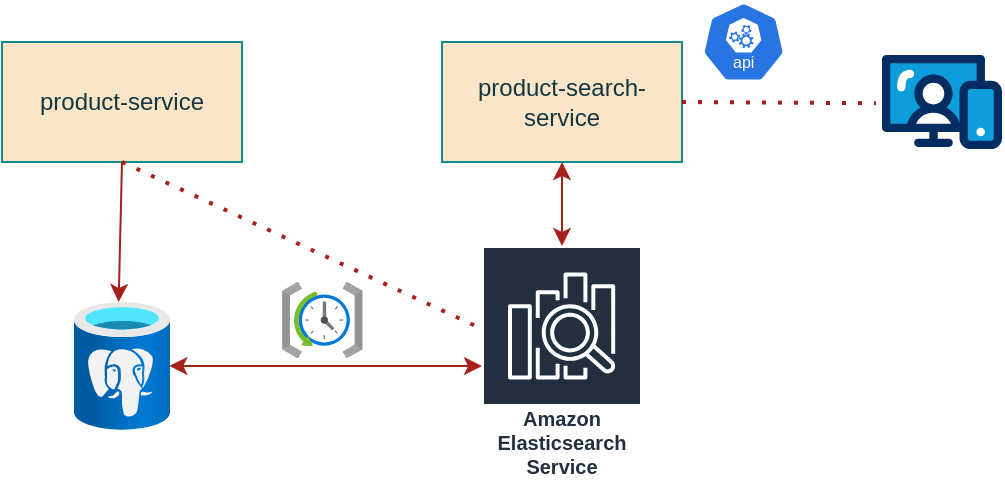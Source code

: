 <mxfile version="27.0.9">
  <diagram name="Page-1" id="YkelqJToTwpBZl0sGPyC">
    <mxGraphModel dx="1213" dy="828" grid="1" gridSize="10" guides="1" tooltips="1" connect="1" arrows="1" fold="1" page="0" pageScale="1" pageWidth="850" pageHeight="1100" math="0" shadow="0">
      <root>
        <mxCell id="0" />
        <mxCell id="1" parent="0" />
        <mxCell id="M1Qs_pDJyKz_9XZhGiee-1" value="product-service" style="rounded=0;whiteSpace=wrap;html=1;labelBackgroundColor=none;fillColor=#FAE5C7;strokeColor=#0F8B8D;fontColor=#143642;" parent="1" vertex="1">
          <mxGeometry x="120" y="170" width="120" height="60" as="geometry" />
        </mxCell>
        <mxCell id="P_iqkoRI1eCT5Olx-GMk-1" value="" style="image;aspect=fixed;html=1;points=[];align=center;fontSize=12;image=img/lib/azure2/databases/Azure_Database_PostgreSQL_Server.svg;labelBackgroundColor=none;fillColor=#FAE5C7;strokeColor=#0F8B8D;fontColor=#143642;" vertex="1" parent="1">
          <mxGeometry x="156" y="300" width="48" height="64" as="geometry" />
        </mxCell>
        <mxCell id="P_iqkoRI1eCT5Olx-GMk-2" value="" style="endArrow=classic;html=1;rounded=0;exitX=0.5;exitY=1;exitDx=0;exitDy=0;entryX=0.465;entryY=0;entryDx=0;entryDy=0;entryPerimeter=0;labelBackgroundColor=none;strokeColor=#A8201A;fontColor=default;" edge="1" parent="1" source="M1Qs_pDJyKz_9XZhGiee-1" target="P_iqkoRI1eCT5Olx-GMk-1">
          <mxGeometry width="50" height="50" relative="1" as="geometry">
            <mxPoint x="310" y="330" as="sourcePoint" />
            <mxPoint x="360" y="280" as="targetPoint" />
          </mxGeometry>
        </mxCell>
        <mxCell id="P_iqkoRI1eCT5Olx-GMk-4" value="" style="endArrow=classic;startArrow=classic;html=1;rounded=0;exitX=0.993;exitY=0.5;exitDx=0;exitDy=0;exitPerimeter=0;labelBackgroundColor=none;strokeColor=#A8201A;fontColor=default;" edge="1" parent="1" source="P_iqkoRI1eCT5Olx-GMk-1" target="P_iqkoRI1eCT5Olx-GMk-7">
          <mxGeometry width="50" height="50" relative="1" as="geometry">
            <mxPoint x="260" y="370" as="sourcePoint" />
            <mxPoint x="350" y="332" as="targetPoint" />
          </mxGeometry>
        </mxCell>
        <mxCell id="P_iqkoRI1eCT5Olx-GMk-5" value="" style="image;aspect=fixed;html=1;points=[];align=center;fontSize=12;image=img/lib/azure2/management_governance/Scheduler_Job_Collections.svg;labelBackgroundColor=none;fillColor=#FAE5C7;strokeColor=#0F8B8D;fontColor=#143642;" vertex="1" parent="1">
          <mxGeometry x="260" y="290" width="40.38" height="38" as="geometry" />
        </mxCell>
        <mxCell id="P_iqkoRI1eCT5Olx-GMk-6" value="product-search-service" style="rounded=0;whiteSpace=wrap;html=1;labelBackgroundColor=none;fillColor=#FAE5C7;strokeColor=#0F8B8D;fontColor=#143642;" vertex="1" parent="1">
          <mxGeometry x="340" y="170" width="120" height="60" as="geometry" />
        </mxCell>
        <mxCell id="P_iqkoRI1eCT5Olx-GMk-7" value="Amazon Elasticsearch Service" style="sketch=0;outlineConnect=0;fontColor=#232F3E;gradientColor=none;strokeColor=#ffffff;fillColor=#232F3E;dashed=0;verticalLabelPosition=middle;verticalAlign=bottom;align=center;html=1;whiteSpace=wrap;fontSize=10;fontStyle=1;spacing=3;shape=mxgraph.aws4.productIcon;prIcon=mxgraph.aws4.elasticsearch_service;" vertex="1" parent="1">
          <mxGeometry x="360" y="272" width="80" height="120" as="geometry" />
        </mxCell>
        <mxCell id="P_iqkoRI1eCT5Olx-GMk-8" value="" style="endArrow=none;dashed=1;html=1;dashPattern=1 3;strokeWidth=2;rounded=0;strokeColor=#A8201A;fontColor=#143642;fillColor=#FAE5C7;exitX=0.5;exitY=1;exitDx=0;exitDy=0;" edge="1" parent="1" source="M1Qs_pDJyKz_9XZhGiee-1" target="P_iqkoRI1eCT5Olx-GMk-7">
          <mxGeometry width="50" height="50" relative="1" as="geometry">
            <mxPoint x="290" y="460" as="sourcePoint" />
            <mxPoint x="340" y="410" as="targetPoint" />
          </mxGeometry>
        </mxCell>
        <mxCell id="P_iqkoRI1eCT5Olx-GMk-9" value="" style="endArrow=classic;startArrow=classic;html=1;rounded=0;strokeColor=#A8201A;fontColor=#143642;fillColor=#FAE5C7;entryX=0.5;entryY=1;entryDx=0;entryDy=0;" edge="1" parent="1" source="P_iqkoRI1eCT5Olx-GMk-7" target="P_iqkoRI1eCT5Olx-GMk-6">
          <mxGeometry width="50" height="50" relative="1" as="geometry">
            <mxPoint x="590" y="390" as="sourcePoint" />
            <mxPoint x="640" y="340" as="targetPoint" />
          </mxGeometry>
        </mxCell>
        <mxCell id="P_iqkoRI1eCT5Olx-GMk-10" value="" style="verticalLabelPosition=bottom;aspect=fixed;html=1;shape=mxgraph.salesforce.web;strokeColor=#0F8B8D;fontColor=#143642;fillColor=#FAE5C7;" vertex="1" parent="1">
          <mxGeometry x="560" y="176.3" width="60" height="47.4" as="geometry" />
        </mxCell>
        <mxCell id="P_iqkoRI1eCT5Olx-GMk-11" value="" style="endArrow=none;dashed=1;html=1;dashPattern=1 3;strokeWidth=2;rounded=0;strokeColor=#A8201A;fontColor=#143642;fillColor=#FAE5C7;exitX=1;exitY=0.5;exitDx=0;exitDy=0;entryX=-0.05;entryY=0.513;entryDx=0;entryDy=0;entryPerimeter=0;" edge="1" parent="1" source="P_iqkoRI1eCT5Olx-GMk-6" target="P_iqkoRI1eCT5Olx-GMk-10">
          <mxGeometry width="50" height="50" relative="1" as="geometry">
            <mxPoint x="510" y="230" as="sourcePoint" />
            <mxPoint x="560" y="180" as="targetPoint" />
          </mxGeometry>
        </mxCell>
        <mxCell id="P_iqkoRI1eCT5Olx-GMk-12" value="" style="aspect=fixed;sketch=0;html=1;dashed=0;whitespace=wrap;verticalLabelPosition=bottom;verticalAlign=top;fillColor=#2875E2;strokeColor=#ffffff;points=[[0.005,0.63,0],[0.1,0.2,0],[0.9,0.2,0],[0.5,0,0],[0.995,0.63,0],[0.72,0.99,0],[0.5,1,0],[0.28,0.99,0]];shape=mxgraph.kubernetes.icon2;kubernetesLabel=1;prIcon=api;fontColor=#143642;" vertex="1" parent="1">
          <mxGeometry x="470" y="150" width="41.67" height="40" as="geometry" />
        </mxCell>
      </root>
    </mxGraphModel>
  </diagram>
</mxfile>
